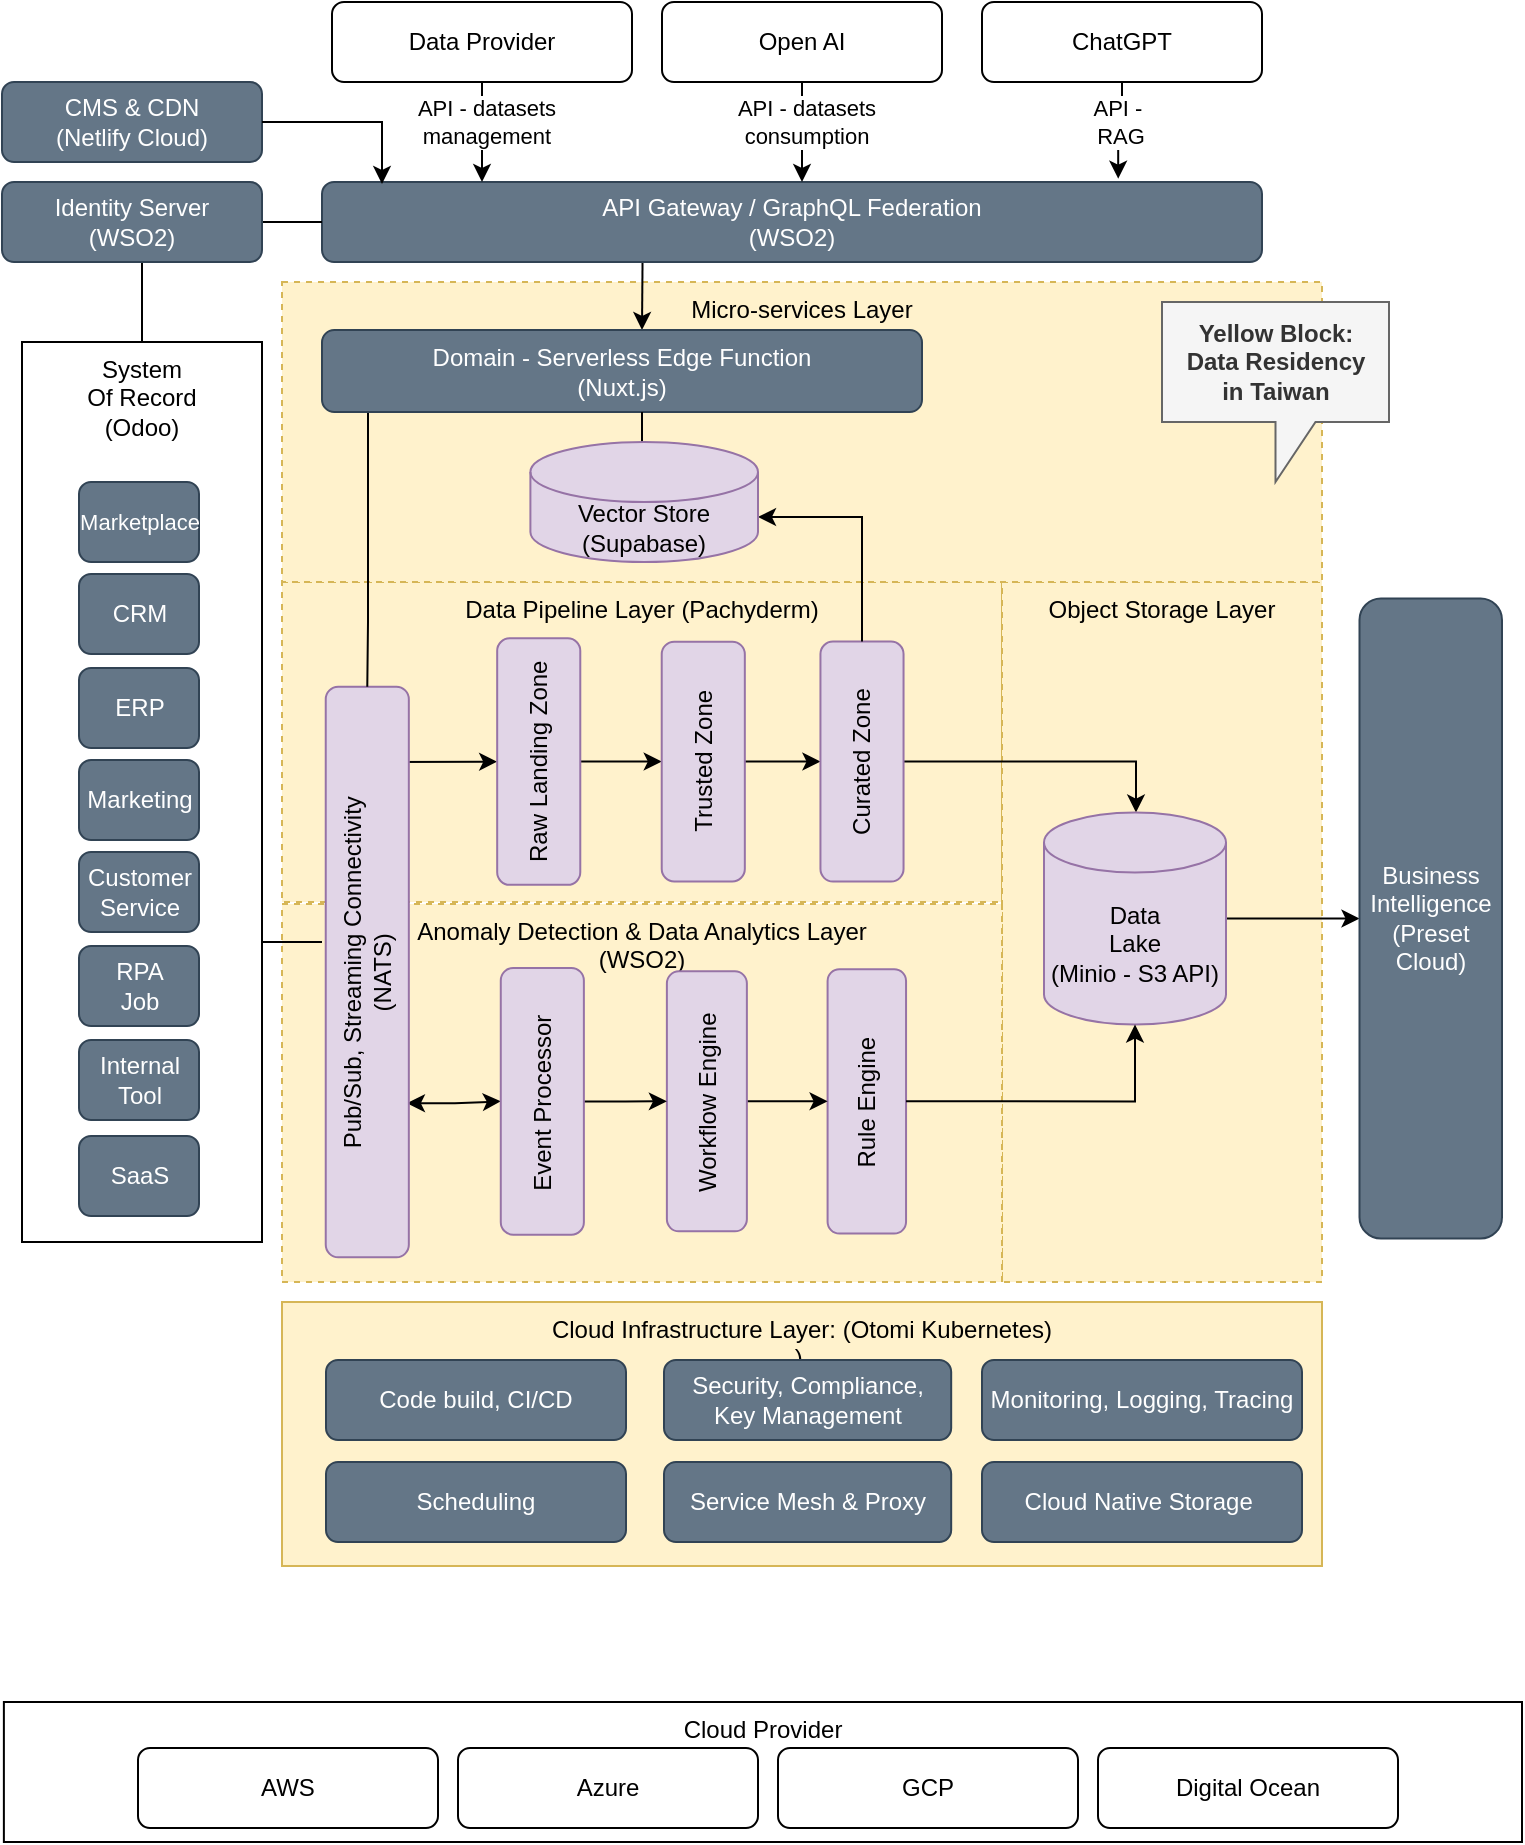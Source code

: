 <mxfile version="22.1.7" type="github">
  <diagram name="Page-1" id="63fa74Grwjo4TsL1Jt9k">
    <mxGraphModel dx="1272" dy="837" grid="1" gridSize="10" guides="1" tooltips="1" connect="1" arrows="1" fold="1" page="1" pageScale="1" pageWidth="850" pageHeight="1100" math="0" shadow="0">
      <root>
        <mxCell id="0" />
        <mxCell id="1" parent="0" />
        <mxCell id="QkDSQcAo3J11459JGNHK-8" value="Data Pipeline Layer (Pachyderm)" style="rounded=0;whiteSpace=wrap;html=1;align=center;verticalAlign=top;strokeColor=#d6b656;fillColor=#fff2cc;dashed=1;" parent="1" vertex="1">
          <mxGeometry x="210" y="400" width="360" height="160" as="geometry" />
        </mxCell>
        <mxCell id="dkDn-63dIHmKdY89Ga8J-5" value="Object Storage Layer" style="rounded=0;whiteSpace=wrap;html=1;align=center;verticalAlign=top;strokeColor=#d6b656;fillColor=#fff2cc;dashed=1;" parent="1" vertex="1">
          <mxGeometry x="570" y="400" width="160" height="350" as="geometry" />
        </mxCell>
        <mxCell id="dkDn-63dIHmKdY89Ga8J-3" value="Micro-services Layer" style="rounded=0;whiteSpace=wrap;html=1;align=center;verticalAlign=top;strokeColor=#d6b656;fillColor=#fff2cc;dashed=1;" parent="1" vertex="1">
          <mxGeometry x="210" y="250" width="520" height="150" as="geometry" />
        </mxCell>
        <mxCell id="QkDSQcAo3J11459JGNHK-1" value="Cloud Infrastructure Layer: (Otomi&amp;nbsp;Kubernetes)&lt;br&gt;)&amp;nbsp;" style="rounded=0;whiteSpace=wrap;html=1;align=center;verticalAlign=top;fillColor=#fff2cc;strokeColor=#d6b656;" parent="1" vertex="1">
          <mxGeometry x="210" y="760" width="520" height="132" as="geometry" />
        </mxCell>
        <mxCell id="QkDSQcAo3J11459JGNHK-7" value="Anomaly Detection &amp;amp; Data Analytics Layer&lt;br&gt;(WSO2)" style="rounded=0;whiteSpace=wrap;html=1;align=center;verticalAlign=top;strokeColor=#d6b656;fillColor=#fff2cc;dashed=1;" parent="1" vertex="1">
          <mxGeometry x="210" y="561" width="360" height="189" as="geometry" />
        </mxCell>
        <mxCell id="QkDSQcAo3J11459JGNHK-11" style="edgeStyle=orthogonalEdgeStyle;rounded=0;orthogonalLoop=1;jettySize=auto;html=1;fontColor=#000099;startArrow=none;startFill=0;endArrow=none;endFill=0;entryX=0.5;entryY=0;entryDx=0;entryDy=0;" parent="1" source="QkDSQcAo3J11459JGNHK-49" target="QkDSQcAo3J11459JGNHK-16" edge="1">
          <mxGeometry relative="1" as="geometry">
            <mxPoint x="140" y="280" as="targetPoint" />
            <Array as="points">
              <mxPoint x="140" y="220" />
            </Array>
          </mxGeometry>
        </mxCell>
        <mxCell id="QkDSQcAo3J11459JGNHK-12" style="edgeStyle=orthogonalEdgeStyle;rounded=0;orthogonalLoop=1;jettySize=auto;html=1;fontColor=#000099;startArrow=none;startFill=0;endArrow=classic;endFill=1;exitX=0.341;exitY=1;exitDx=0;exitDy=0;exitPerimeter=0;" parent="1" source="QkDSQcAo3J11459JGNHK-14" edge="1">
          <mxGeometry relative="1" as="geometry">
            <Array as="points" />
            <mxPoint x="390" y="274" as="targetPoint" />
          </mxGeometry>
        </mxCell>
        <mxCell id="QkDSQcAo3J11459JGNHK-14" value="API Gateway / GraphQL Federation&lt;br&gt;(WSO2)" style="rounded=1;whiteSpace=wrap;html=1;fillColor=#647687;strokeColor=#314354;fontColor=#ffffff;" parent="1" vertex="1">
          <mxGeometry x="230" y="200" width="470" height="40" as="geometry" />
        </mxCell>
        <mxCell id="QkDSQcAo3J11459JGNHK-16" value="System&lt;br&gt;Of Record&lt;br&gt;(Odoo)" style="rounded=0;whiteSpace=wrap;html=1;align=center;verticalAlign=top;" parent="1" vertex="1">
          <mxGeometry x="80" y="280" width="120" height="450" as="geometry" />
        </mxCell>
        <mxCell id="QkDSQcAo3J11459JGNHK-17" value="RPA&lt;br&gt;Job" style="rounded=1;whiteSpace=wrap;html=1;fillColor=#647687;strokeColor=#314354;fontColor=#ffffff;" parent="QkDSQcAo3J11459JGNHK-16" vertex="1">
          <mxGeometry x="28.5" y="302" width="60" height="40" as="geometry" />
        </mxCell>
        <mxCell id="QkDSQcAo3J11459JGNHK-18" value="&lt;font style=&quot;font-size: 11px;&quot;&gt;Marketplace&lt;/font&gt;" style="rounded=1;whiteSpace=wrap;html=1;fillColor=#647687;strokeColor=#314354;fontColor=#ffffff;" parent="QkDSQcAo3J11459JGNHK-16" vertex="1">
          <mxGeometry x="28.5" y="70" width="60" height="40" as="geometry" />
        </mxCell>
        <mxCell id="QkDSQcAo3J11459JGNHK-19" value="CRM" style="rounded=1;whiteSpace=wrap;html=1;fillColor=#647687;strokeColor=#314354;fontColor=#ffffff;" parent="QkDSQcAo3J11459JGNHK-16" vertex="1">
          <mxGeometry x="28.5" y="116" width="60" height="40" as="geometry" />
        </mxCell>
        <mxCell id="QkDSQcAo3J11459JGNHK-20" value="ERP" style="rounded=1;whiteSpace=wrap;html=1;fillColor=#647687;strokeColor=#314354;fontColor=#ffffff;" parent="QkDSQcAo3J11459JGNHK-16" vertex="1">
          <mxGeometry x="28.5" y="163" width="60" height="40" as="geometry" />
        </mxCell>
        <mxCell id="QkDSQcAo3J11459JGNHK-21" value="Marketing" style="rounded=1;whiteSpace=wrap;html=1;fillColor=#647687;strokeColor=#314354;fontColor=#ffffff;" parent="QkDSQcAo3J11459JGNHK-16" vertex="1">
          <mxGeometry x="28.5" y="209.002" width="60" height="40" as="geometry" />
        </mxCell>
        <mxCell id="QkDSQcAo3J11459JGNHK-22" value="Customer&lt;br&gt;Service" style="rounded=1;whiteSpace=wrap;html=1;fillColor=#647687;strokeColor=#314354;fontColor=#ffffff;" parent="QkDSQcAo3J11459JGNHK-16" vertex="1">
          <mxGeometry x="28.5" y="255" width="60" height="40" as="geometry" />
        </mxCell>
        <mxCell id="QkDSQcAo3J11459JGNHK-71" value="Internal&lt;br&gt;Tool" style="rounded=1;whiteSpace=wrap;html=1;fillColor=#647687;strokeColor=#314354;fontColor=#ffffff;" parent="QkDSQcAo3J11459JGNHK-16" vertex="1">
          <mxGeometry x="28.5" y="349" width="60" height="40" as="geometry" />
        </mxCell>
        <mxCell id="QkDSQcAo3J11459JGNHK-52" value="SaaS" style="rounded=1;whiteSpace=wrap;html=1;fillColor=#647687;strokeColor=#314354;fontColor=#ffffff;" parent="QkDSQcAo3J11459JGNHK-16" vertex="1">
          <mxGeometry x="28.5" y="397" width="60" height="40" as="geometry" />
        </mxCell>
        <mxCell id="QkDSQcAo3J11459JGNHK-24" style="edgeStyle=orthogonalEdgeStyle;rounded=0;orthogonalLoop=1;jettySize=auto;html=1;fontColor=#000099;startArrow=none;startFill=0;endArrow=classic;endFill=1;exitX=0.84;exitY=1;exitDx=0;exitDy=0;exitPerimeter=0;" parent="1" source="QkDSQcAo3J11459JGNHK-25" target="QkDSQcAo3J11459JGNHK-33" edge="1">
          <mxGeometry relative="1" as="geometry">
            <mxPoint x="301" y="490" as="targetPoint" />
            <Array as="points">
              <mxPoint x="265" y="498" />
              <mxPoint x="265" y="490" />
            </Array>
          </mxGeometry>
        </mxCell>
        <mxCell id="dkDn-63dIHmKdY89Ga8J-11" style="edgeStyle=orthogonalEdgeStyle;rounded=0;orthogonalLoop=1;jettySize=auto;html=1;exitX=0.27;exitY=0.977;exitDx=0;exitDy=0;exitPerimeter=0;startArrow=classic;startFill=1;" parent="1" source="QkDSQcAo3J11459JGNHK-25" target="QkDSQcAo3J11459JGNHK-47" edge="1">
          <mxGeometry relative="1" as="geometry">
            <Array as="points" />
          </mxGeometry>
        </mxCell>
        <mxCell id="QkDSQcAo3J11459JGNHK-25" value="Pub/Sub, Streaming Connectivity &lt;br&gt;(NATS)" style="rounded=1;whiteSpace=wrap;html=1;fillColor=#e1d5e7;strokeColor=#9673a6;rotation=-90;" parent="1" vertex="1">
          <mxGeometry x="110" y="574.22" width="285.29" height="41.55" as="geometry" />
        </mxCell>
        <mxCell id="QkDSQcAo3J11459JGNHK-84" style="edgeStyle=orthogonalEdgeStyle;rounded=0;orthogonalLoop=1;jettySize=auto;html=1;entryX=1;entryY=0.5;entryDx=0;entryDy=0;startArrow=none;startFill=0;endArrow=none;endFill=0;" parent="1" source="QkDSQcAo3J11459JGNHK-27" target="QkDSQcAo3J11459JGNHK-25" edge="1">
          <mxGeometry relative="1" as="geometry">
            <Array as="points">
              <mxPoint x="253" y="420" />
              <mxPoint x="253" y="420" />
            </Array>
          </mxGeometry>
        </mxCell>
        <mxCell id="QkDSQcAo3J11459JGNHK-27" value="Domain - Serverless Edge Function&lt;br&gt;(Nuxt.js)" style="rounded=1;whiteSpace=wrap;html=1;fillColor=#647687;strokeColor=#314354;fontColor=#ffffff;" parent="1" vertex="1">
          <mxGeometry x="230" y="274" width="300" height="41" as="geometry" />
        </mxCell>
        <mxCell id="QkDSQcAo3J11459JGNHK-32" style="edgeStyle=orthogonalEdgeStyle;rounded=0;orthogonalLoop=1;jettySize=auto;html=1;entryX=0.5;entryY=0;entryDx=0;entryDy=0;fontColor=#000099;startArrow=none;startFill=0;endArrow=classic;endFill=1;" parent="1" source="QkDSQcAo3J11459JGNHK-33" target="QkDSQcAo3J11459JGNHK-35" edge="1">
          <mxGeometry relative="1" as="geometry" />
        </mxCell>
        <mxCell id="QkDSQcAo3J11459JGNHK-33" value="Raw Landing Zone" style="rounded=1;whiteSpace=wrap;html=1;fillColor=#e1d5e7;strokeColor=#9673a6;rotation=-90;" parent="1" vertex="1">
          <mxGeometry x="276.73" y="469" width="123.27" height="41.55" as="geometry" />
        </mxCell>
        <mxCell id="QkDSQcAo3J11459JGNHK-34" style="edgeStyle=orthogonalEdgeStyle;rounded=0;orthogonalLoop=1;jettySize=auto;html=1;entryX=0.5;entryY=0;entryDx=0;entryDy=0;fontColor=#000099;startArrow=none;startFill=0;endArrow=classic;endFill=1;" parent="1" source="QkDSQcAo3J11459JGNHK-35" target="QkDSQcAo3J11459JGNHK-38" edge="1">
          <mxGeometry relative="1" as="geometry" />
        </mxCell>
        <mxCell id="QkDSQcAo3J11459JGNHK-35" value="Trusted Zone" style="rounded=1;whiteSpace=wrap;html=1;fillColor=#e1d5e7;strokeColor=#9673a6;rotation=-90;" parent="1" vertex="1">
          <mxGeometry x="360.71" y="469" width="119.86" height="41.55" as="geometry" />
        </mxCell>
        <mxCell id="QkDSQcAo3J11459JGNHK-37" style="edgeStyle=orthogonalEdgeStyle;rounded=0;orthogonalLoop=1;jettySize=auto;html=1;fontColor=#000099;startArrow=none;startFill=0;endArrow=classic;endFill=1;exitX=0.5;exitY=1;exitDx=0;exitDy=0;" parent="1" source="QkDSQcAo3J11459JGNHK-38" target="QkDSQcAo3J11459JGNHK-40" edge="1">
          <mxGeometry relative="1" as="geometry">
            <Array as="points">
              <mxPoint x="637" y="490" />
            </Array>
            <mxPoint x="530" y="490" as="sourcePoint" />
          </mxGeometry>
        </mxCell>
        <mxCell id="QkDSQcAo3J11459JGNHK-38" value="Curated Zone" style="rounded=1;whiteSpace=wrap;html=1;fillColor=#e1d5e7;strokeColor=#9673a6;rotation=-90;" parent="1" vertex="1">
          <mxGeometry x="440" y="469" width="120" height="41.55" as="geometry" />
        </mxCell>
        <mxCell id="QkDSQcAo3J11459JGNHK-102" style="edgeStyle=orthogonalEdgeStyle;rounded=0;orthogonalLoop=1;jettySize=auto;html=1;entryX=0;entryY=0.5;entryDx=0;entryDy=0;" parent="1" source="QkDSQcAo3J11459JGNHK-40" target="QkDSQcAo3J11459JGNHK-51" edge="1">
          <mxGeometry relative="1" as="geometry">
            <mxPoint x="740" y="610" as="targetPoint" />
            <Array as="points">
              <mxPoint x="730" y="568" />
              <mxPoint x="730" y="568" />
            </Array>
          </mxGeometry>
        </mxCell>
        <mxCell id="QkDSQcAo3J11459JGNHK-40" value="Data&lt;br&gt;Lake&lt;br&gt;(Minio - S3 API)" style="shape=cylinder3;whiteSpace=wrap;html=1;boundedLbl=1;backgroundOutline=1;size=15;fillStyle=auto;fillColor=#e1d5e7;strokeColor=#9673a6;" parent="1" vertex="1">
          <mxGeometry x="591" y="515.26" width="91" height="106" as="geometry" />
        </mxCell>
        <mxCell id="QkDSQcAo3J11459JGNHK-43" value="Rule Engine" style="rounded=1;whiteSpace=wrap;html=1;fillColor=#e1d5e7;strokeColor=#9673a6;rotation=-90;" parent="1" vertex="1">
          <mxGeometry x="436.31" y="640.06" width="132.2" height="39.23" as="geometry" />
        </mxCell>
        <mxCell id="dkDn-63dIHmKdY89Ga8J-14" style="edgeStyle=orthogonalEdgeStyle;rounded=0;orthogonalLoop=1;jettySize=auto;html=1;entryX=0.5;entryY=0;entryDx=0;entryDy=0;" parent="1" source="QkDSQcAo3J11459JGNHK-44" target="QkDSQcAo3J11459JGNHK-43" edge="1">
          <mxGeometry relative="1" as="geometry" />
        </mxCell>
        <mxCell id="QkDSQcAo3J11459JGNHK-44" value="Workflow Engine" style="rounded=1;whiteSpace=wrap;html=1;fillColor=#e1d5e7;strokeColor=#9673a6;rotation=-90;" parent="1" vertex="1">
          <mxGeometry x="357.44" y="639.675" width="130" height="40" as="geometry" />
        </mxCell>
        <mxCell id="dkDn-63dIHmKdY89Ga8J-13" style="edgeStyle=orthogonalEdgeStyle;rounded=0;orthogonalLoop=1;jettySize=auto;html=1;entryX=0.5;entryY=0;entryDx=0;entryDy=0;" parent="1" source="QkDSQcAo3J11459JGNHK-47" target="QkDSQcAo3J11459JGNHK-44" edge="1">
          <mxGeometry relative="1" as="geometry" />
        </mxCell>
        <mxCell id="QkDSQcAo3J11459JGNHK-47" value="Event Processor" style="rounded=1;whiteSpace=wrap;html=1;fillColor=#e1d5e7;strokeColor=#9673a6;rotation=-90;" parent="1" vertex="1">
          <mxGeometry x="273.48" y="638.9" width="133.37" height="41.55" as="geometry" />
        </mxCell>
        <mxCell id="dkDn-63dIHmKdY89Ga8J-28" style="edgeStyle=orthogonalEdgeStyle;rounded=0;orthogonalLoop=1;jettySize=auto;html=1;endArrow=none;endFill=0;" parent="1" source="QkDSQcAo3J11459JGNHK-49" target="QkDSQcAo3J11459JGNHK-14" edge="1">
          <mxGeometry relative="1" as="geometry" />
        </mxCell>
        <mxCell id="QkDSQcAo3J11459JGNHK-49" value="Identity Server&lt;br&gt;(WSO2)" style="rounded=1;whiteSpace=wrap;html=1;fillColor=#647687;strokeColor=#314354;fontColor=#ffffff;" parent="1" vertex="1">
          <mxGeometry x="70" y="200" width="130" height="40" as="geometry" />
        </mxCell>
        <mxCell id="QkDSQcAo3J11459JGNHK-51" value="Business&lt;br&gt;Intelligence&lt;br&gt;(Preset Cloud)" style="rounded=1;whiteSpace=wrap;html=1;fillColor=#647687;strokeColor=#314354;fontColor=#ffffff;" parent="1" vertex="1">
          <mxGeometry x="748.75" y="408.26" width="71.25" height="320" as="geometry" />
        </mxCell>
        <mxCell id="QkDSQcAo3J11459JGNHK-53" style="edgeStyle=orthogonalEdgeStyle;rounded=0;orthogonalLoop=1;jettySize=auto;html=1;exitX=0.5;exitY=1;exitDx=0;exitDy=0;startArrow=none;startFill=0;endArrow=none;endFill=0;" parent="1" source="QkDSQcAo3J11459JGNHK-16" target="QkDSQcAo3J11459JGNHK-16" edge="1">
          <mxGeometry relative="1" as="geometry" />
        </mxCell>
        <mxCell id="QkDSQcAo3J11459JGNHK-57" value="CMS &amp;amp; CDN&lt;br&gt;(Netlify Cloud)" style="rounded=1;whiteSpace=wrap;html=1;fillColor=#647687;strokeColor=#314354;fontColor=#ffffff;" parent="1" vertex="1">
          <mxGeometry x="70" y="150" width="130" height="40" as="geometry" />
        </mxCell>
        <mxCell id="QkDSQcAo3J11459JGNHK-58" value="Code build, CI/CD" style="rounded=1;whiteSpace=wrap;html=1;fillColor=#647687;fontColor=#ffffff;strokeColor=#314354;" parent="1" vertex="1">
          <mxGeometry x="232" y="789" width="150" height="40" as="geometry" />
        </mxCell>
        <mxCell id="QkDSQcAo3J11459JGNHK-59" value="Cloud Native Storage&amp;nbsp;" style="rounded=1;whiteSpace=wrap;html=1;fillColor=#647687;fontColor=#ffffff;strokeColor=#314354;" parent="1" vertex="1">
          <mxGeometry x="560" y="840" width="160" height="40" as="geometry" />
        </mxCell>
        <mxCell id="QkDSQcAo3J11459JGNHK-60" value="Monitoring, Logging, Tracing" style="rounded=1;whiteSpace=wrap;html=1;fillColor=#647687;fontColor=#ffffff;strokeColor=#314354;" parent="1" vertex="1">
          <mxGeometry x="560" y="789" width="160" height="40" as="geometry" />
        </mxCell>
        <mxCell id="QkDSQcAo3J11459JGNHK-61" value="Security, Compliance, &lt;br&gt;Key Management" style="rounded=1;whiteSpace=wrap;html=1;fillColor=#647687;fontColor=#ffffff;strokeColor=#314354;" parent="1" vertex="1">
          <mxGeometry x="401" y="789" width="143.59" height="40" as="geometry" />
        </mxCell>
        <mxCell id="QkDSQcAo3J11459JGNHK-64" value="Scheduling" style="rounded=1;whiteSpace=wrap;html=1;fillColor=#647687;fontColor=#ffffff;strokeColor=#314354;" parent="1" vertex="1">
          <mxGeometry x="232" y="840" width="150" height="40" as="geometry" />
        </mxCell>
        <mxCell id="QkDSQcAo3J11459JGNHK-67" value="Service Mesh &amp;amp; Proxy" style="rounded=1;whiteSpace=wrap;html=1;fillColor=#647687;fontColor=#ffffff;strokeColor=#314354;" parent="1" vertex="1">
          <mxGeometry x="401" y="840" width="143.59" height="40" as="geometry" />
        </mxCell>
        <mxCell id="QkDSQcAo3J11459JGNHK-85" style="edgeStyle=orthogonalEdgeStyle;rounded=0;orthogonalLoop=1;jettySize=auto;html=1;startArrow=none;startFill=0;endArrow=none;endFill=0;" parent="1" source="QkDSQcAo3J11459JGNHK-16" edge="1">
          <mxGeometry relative="1" as="geometry">
            <Array as="points">
              <mxPoint x="228" y="580" />
            </Array>
            <mxPoint x="200" y="580" as="sourcePoint" />
            <mxPoint x="230" y="580" as="targetPoint" />
          </mxGeometry>
        </mxCell>
        <mxCell id="QkDSQcAo3J11459JGNHK-97" style="edgeStyle=orthogonalEdgeStyle;rounded=0;orthogonalLoop=1;jettySize=auto;html=1;entryX=1;entryY=0;entryDx=0;entryDy=37.5;entryPerimeter=0;" parent="1" source="QkDSQcAo3J11459JGNHK-38" target="dkDn-63dIHmKdY89Ga8J-6" edge="1">
          <mxGeometry relative="1" as="geometry">
            <mxPoint x="663.72" y="384.72" as="targetPoint" />
            <Array as="points">
              <mxPoint x="500" y="368" />
            </Array>
          </mxGeometry>
        </mxCell>
        <mxCell id="QkDSQcAo3J11459JGNHK-100" style="edgeStyle=orthogonalEdgeStyle;rounded=0;orthogonalLoop=1;jettySize=auto;html=1;entryX=0.5;entryY=1;entryDx=0;entryDy=0;entryPerimeter=0;exitX=0.5;exitY=1;exitDx=0;exitDy=0;" parent="1" source="QkDSQcAo3J11459JGNHK-43" target="QkDSQcAo3J11459JGNHK-40" edge="1">
          <mxGeometry relative="1" as="geometry" />
        </mxCell>
        <mxCell id="QkDSQcAo3J11459JGNHK-109" value="&lt;span style=&quot;background-color: rgb(255, 255, 255);&quot;&gt;Cloud Provider&lt;br&gt;&lt;/span&gt;" style="rounded=0;whiteSpace=wrap;html=1;align=center;verticalAlign=top;" parent="1" vertex="1">
          <mxGeometry x="70.94" y="960" width="759.06" height="70" as="geometry" />
        </mxCell>
        <mxCell id="QkDSQcAo3J11459JGNHK-110" value="AWS" style="rounded=1;whiteSpace=wrap;html=1;" parent="1" vertex="1">
          <mxGeometry x="138" y="983" width="150" height="40" as="geometry" />
        </mxCell>
        <mxCell id="QkDSQcAo3J11459JGNHK-111" value="GCP" style="rounded=1;whiteSpace=wrap;html=1;" parent="1" vertex="1">
          <mxGeometry x="458" y="983" width="150" height="40" as="geometry" />
        </mxCell>
        <mxCell id="QkDSQcAo3J11459JGNHK-112" value="Azure" style="rounded=1;whiteSpace=wrap;html=1;" parent="1" vertex="1">
          <mxGeometry x="298" y="983" width="150" height="40" as="geometry" />
        </mxCell>
        <mxCell id="QkDSQcAo3J11459JGNHK-113" value="Digital Ocean" style="rounded=1;whiteSpace=wrap;html=1;" parent="1" vertex="1">
          <mxGeometry x="618" y="983" width="150" height="40" as="geometry" />
        </mxCell>
        <mxCell id="dkDn-63dIHmKdY89Ga8J-2" style="edgeStyle=orthogonalEdgeStyle;rounded=0;orthogonalLoop=1;jettySize=auto;html=1;entryX=0.179;entryY=0;entryDx=0;entryDy=0;entryPerimeter=0;" parent="1" source="QkDSQcAo3J11459JGNHK-27" edge="1">
          <mxGeometry relative="1" as="geometry">
            <mxPoint x="375.18" y="340" as="targetPoint" />
            <Array as="points">
              <mxPoint x="390" y="340" />
              <mxPoint x="390" y="340" />
            </Array>
          </mxGeometry>
        </mxCell>
        <mxCell id="dkDn-63dIHmKdY89Ga8J-4" style="edgeStyle=orthogonalEdgeStyle;rounded=0;orthogonalLoop=1;jettySize=auto;html=1;exitX=0.5;exitY=1;exitDx=0;exitDy=0;" parent="1" edge="1">
          <mxGeometry relative="1" as="geometry">
            <mxPoint x="636.5" y="675.5" as="sourcePoint" />
            <mxPoint x="636.5" y="675.5" as="targetPoint" />
          </mxGeometry>
        </mxCell>
        <mxCell id="dkDn-63dIHmKdY89Ga8J-6" value="Vector Store&lt;br&gt;(Supabase)" style="shape=cylinder3;whiteSpace=wrap;html=1;boundedLbl=1;backgroundOutline=1;size=15;fillStyle=auto;fillColor=#e1d5e7;strokeColor=#9673a6;" parent="1" vertex="1">
          <mxGeometry x="334.2" y="330" width="113.8" height="60" as="geometry" />
        </mxCell>
        <mxCell id="dkDn-63dIHmKdY89Ga8J-15" value="Data Provider" style="rounded=1;whiteSpace=wrap;html=1;" parent="1" vertex="1">
          <mxGeometry x="235" y="110" width="150" height="40" as="geometry" />
        </mxCell>
        <mxCell id="dkDn-63dIHmKdY89Ga8J-20" style="edgeStyle=orthogonalEdgeStyle;rounded=0;orthogonalLoop=1;jettySize=auto;html=1;" parent="1" source="dkDn-63dIHmKdY89Ga8J-16" edge="1">
          <mxGeometry relative="1" as="geometry">
            <mxPoint x="470" y="200" as="targetPoint" />
          </mxGeometry>
        </mxCell>
        <mxCell id="dkDn-63dIHmKdY89Ga8J-21" value="API - datasets&lt;br&gt;consumption" style="edgeLabel;html=1;align=center;verticalAlign=middle;resizable=0;points=[];" parent="dkDn-63dIHmKdY89Ga8J-20" vertex="1" connectable="0">
          <mxGeometry x="0.116" y="2" relative="1" as="geometry">
            <mxPoint x="-1" y="-8" as="offset" />
          </mxGeometry>
        </mxCell>
        <mxCell id="dkDn-63dIHmKdY89Ga8J-16" value="Open AI" style="rounded=1;whiteSpace=wrap;html=1;" parent="1" vertex="1">
          <mxGeometry x="400" y="110" width="140" height="40" as="geometry" />
        </mxCell>
        <mxCell id="dkDn-63dIHmKdY89Ga8J-17" value="ChatGPT" style="rounded=1;whiteSpace=wrap;html=1;" parent="1" vertex="1">
          <mxGeometry x="560" y="110" width="140" height="40" as="geometry" />
        </mxCell>
        <mxCell id="dkDn-63dIHmKdY89Ga8J-18" style="edgeStyle=orthogonalEdgeStyle;rounded=0;orthogonalLoop=1;jettySize=auto;html=1;" parent="1" source="dkDn-63dIHmKdY89Ga8J-15" edge="1">
          <mxGeometry relative="1" as="geometry">
            <mxPoint x="310" y="200" as="targetPoint" />
          </mxGeometry>
        </mxCell>
        <mxCell id="dkDn-63dIHmKdY89Ga8J-19" value="API - datasets&lt;br&gt;management" style="edgeLabel;html=1;align=center;verticalAlign=middle;resizable=0;points=[];" parent="dkDn-63dIHmKdY89Ga8J-18" vertex="1" connectable="0">
          <mxGeometry x="0.055" y="2" relative="1" as="geometry">
            <mxPoint x="-1" y="-6" as="offset" />
          </mxGeometry>
        </mxCell>
        <mxCell id="dkDn-63dIHmKdY89Ga8J-22" style="edgeStyle=orthogonalEdgeStyle;rounded=0;orthogonalLoop=1;jettySize=auto;html=1;entryX=0.847;entryY=-0.042;entryDx=0;entryDy=0;entryPerimeter=0;" parent="1" source="dkDn-63dIHmKdY89Ga8J-17" target="QkDSQcAo3J11459JGNHK-14" edge="1">
          <mxGeometry relative="1" as="geometry" />
        </mxCell>
        <mxCell id="dkDn-63dIHmKdY89Ga8J-23" value="API -&amp;nbsp;&lt;br&gt;RAG" style="edgeLabel;html=1;align=center;verticalAlign=middle;resizable=0;points=[];" parent="dkDn-63dIHmKdY89Ga8J-22" vertex="1" connectable="0">
          <mxGeometry x="0.055" y="1" relative="1" as="geometry">
            <mxPoint y="-6" as="offset" />
          </mxGeometry>
        </mxCell>
        <mxCell id="dkDn-63dIHmKdY89Ga8J-24" value="&lt;b&gt;Yellow Block:&lt;br&gt;&lt;/b&gt;&lt;div&gt;&lt;b&gt;Data Residency&lt;/b&gt;&lt;/div&gt;&lt;b&gt;in Taiwan&lt;/b&gt;" style="shape=callout;whiteSpace=wrap;html=1;perimeter=calloutPerimeter;fillColor=#f5f5f5;fontColor=#333333;strokeColor=#666666;" parent="1" vertex="1">
          <mxGeometry x="650" y="260" width="113.5" height="90" as="geometry" />
        </mxCell>
        <mxCell id="dkDn-63dIHmKdY89Ga8J-27" style="edgeStyle=orthogonalEdgeStyle;rounded=0;orthogonalLoop=1;jettySize=auto;html=1;" parent="1" source="QkDSQcAo3J11459JGNHK-57" edge="1">
          <mxGeometry relative="1" as="geometry">
            <mxPoint x="260" y="201" as="targetPoint" />
            <Array as="points">
              <mxPoint x="260" y="170" />
              <mxPoint x="260" y="201" />
            </Array>
          </mxGeometry>
        </mxCell>
      </root>
    </mxGraphModel>
  </diagram>
</mxfile>
